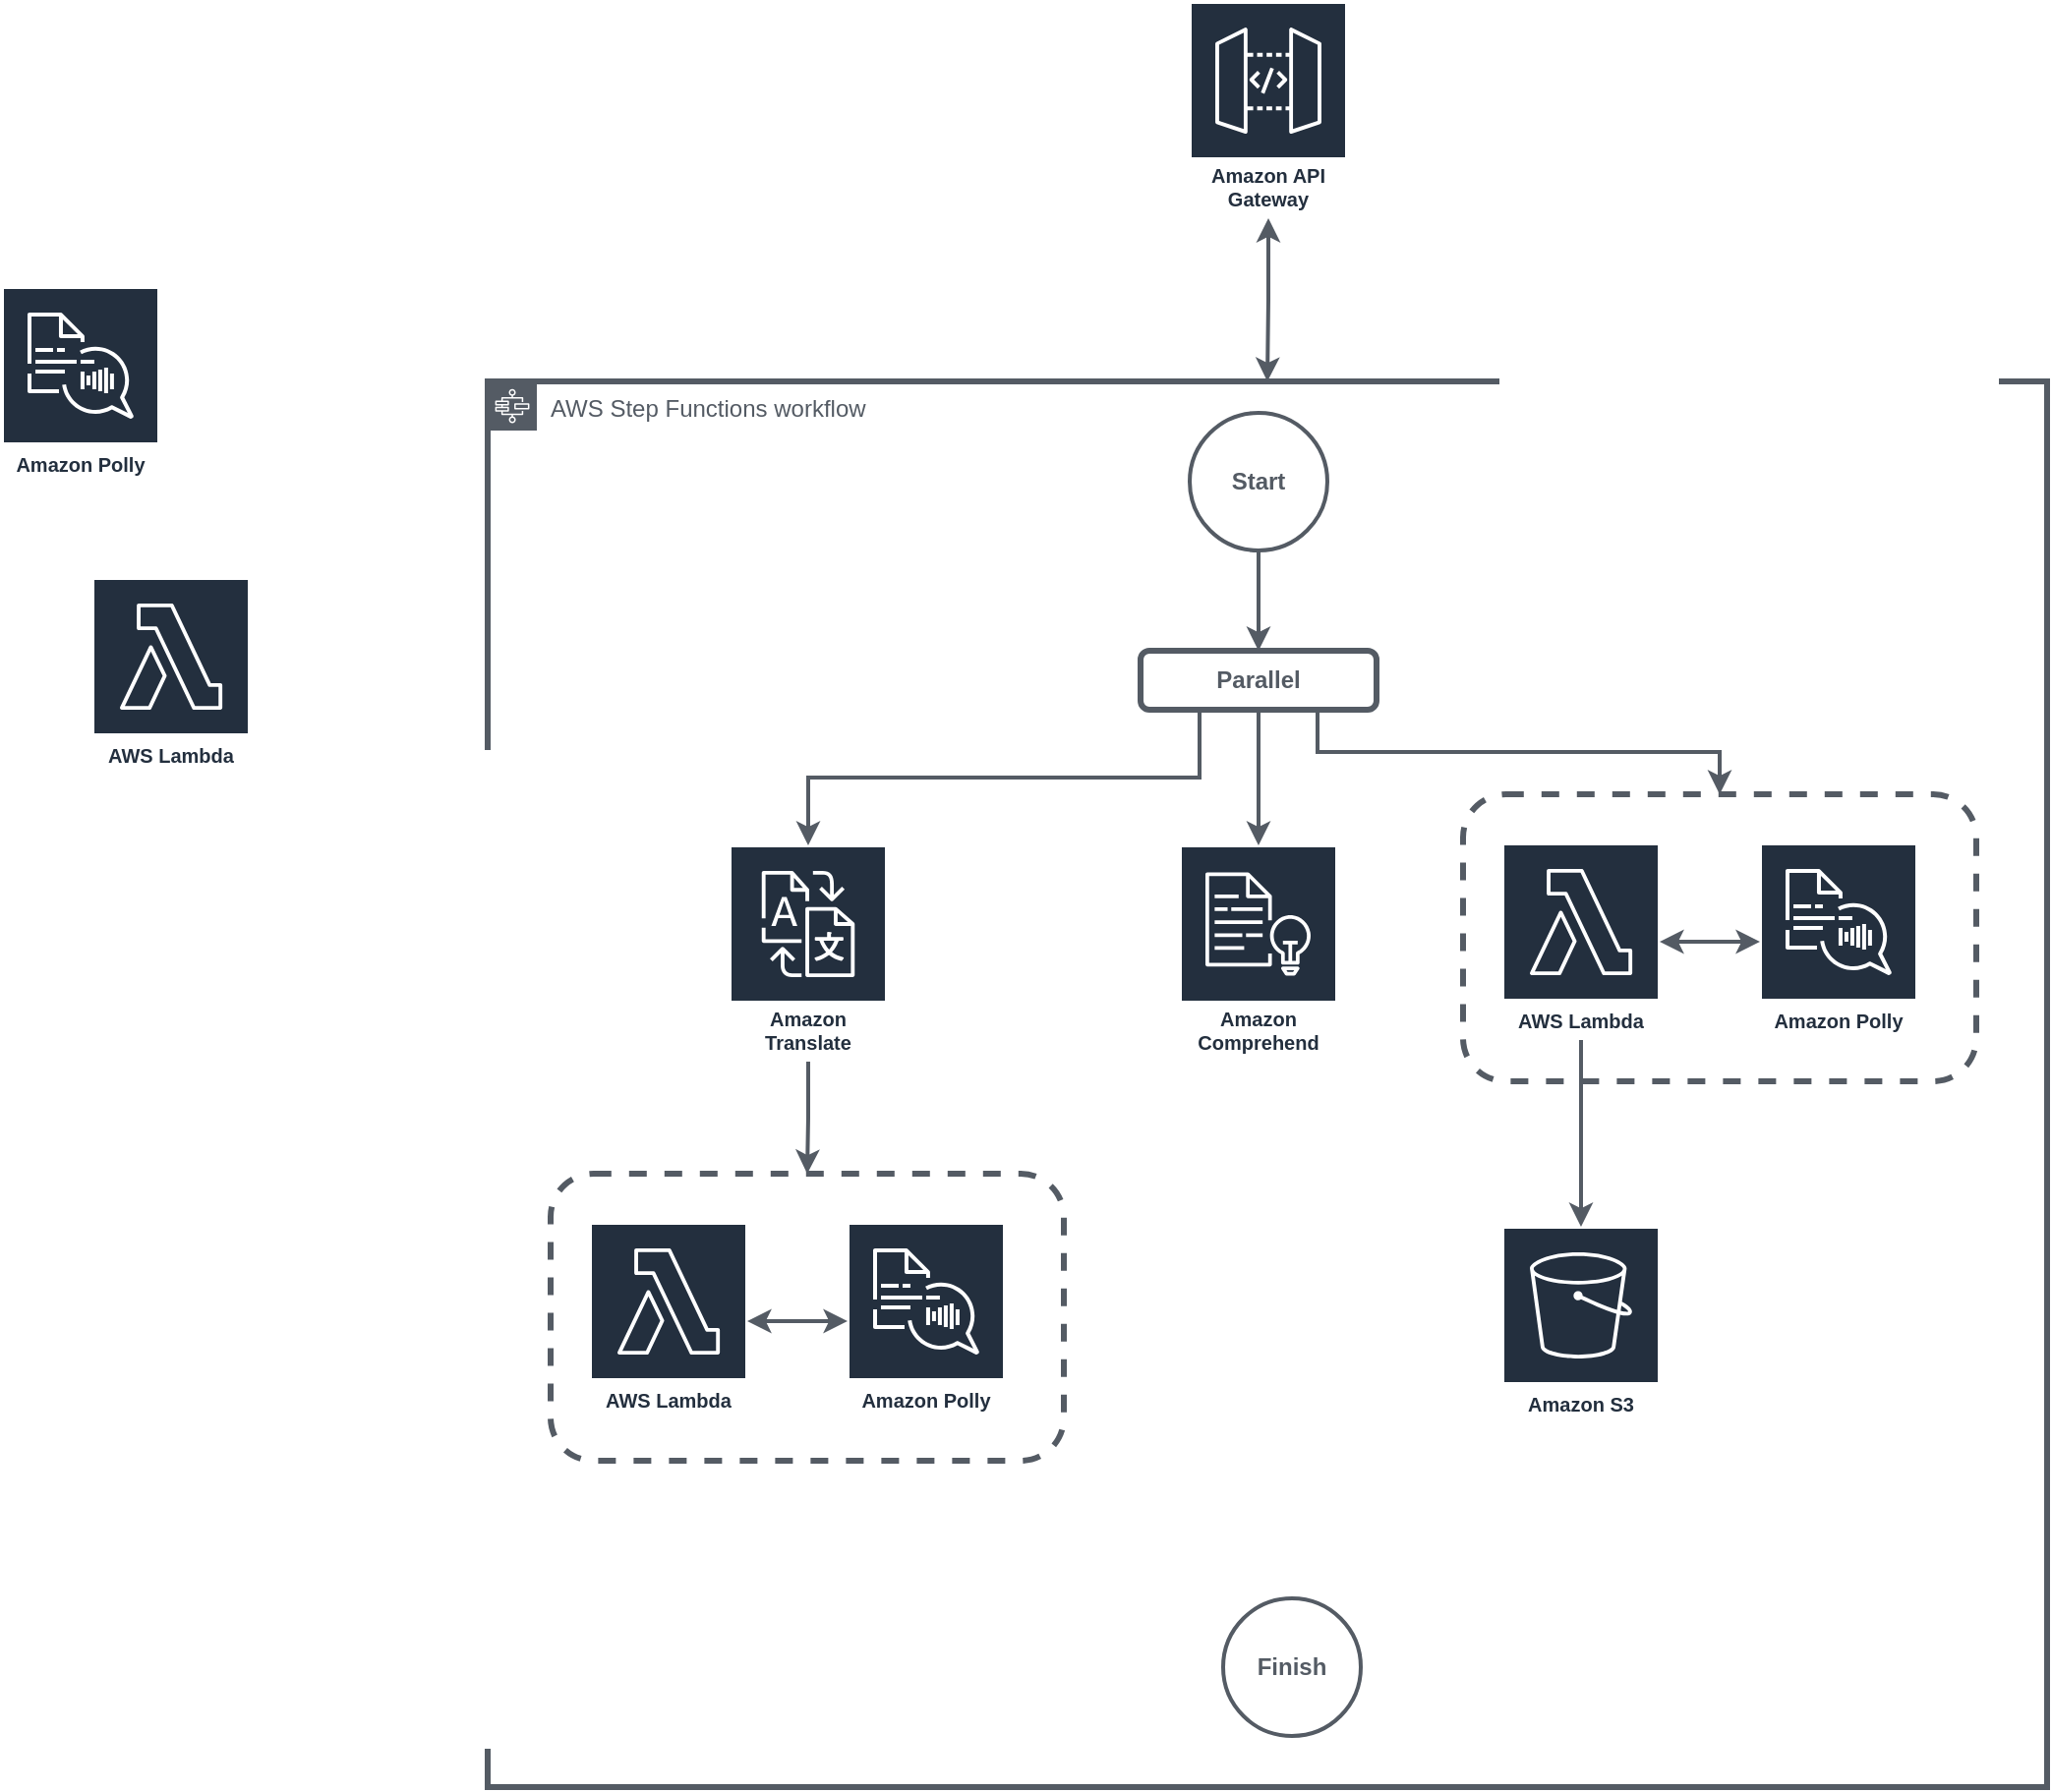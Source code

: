 <mxfile version="17.1.2" type="device" pages="2"><diagram id="D3xP5t1OKg4VK0DY-x2G" name="Page-1"><mxGraphModel dx="768" dy="1916" grid="1" gridSize="1" guides="1" tooltips="1" connect="1" arrows="1" fold="1" page="1" pageScale="1" pageWidth="827" pageHeight="1169" math="0" shadow="0"><root><mxCell id="0"/><mxCell id="1" parent="0"/><mxCell id="g0gA3WvQRpQGNIAMNPIb-10" value="AWS Step Functions workflow" style="sketch=0;outlineConnect=0;gradientColor=none;html=1;whiteSpace=wrap;fontSize=12;fontStyle=0;shape=mxgraph.aws4.group;grIcon=mxgraph.aws4.group_aws_step_functions_workflow;strokeColor=#545B64;fillColor=none;verticalAlign=top;align=left;spacingLeft=30;fontColor=#545B64;dashed=0;strokeWidth=3;" parent="1" vertex="1"><mxGeometry x="324" y="113" width="793" height="715" as="geometry"/></mxCell><mxCell id="g0gA3WvQRpQGNIAMNPIb-18" style="edgeStyle=orthogonalEdgeStyle;rounded=0;orthogonalLoop=1;jettySize=auto;html=1;fontColor=#545B64;startArrow=classic;startFill=1;strokeColor=#545B64;strokeWidth=2;" parent="1" source="g0gA3WvQRpQGNIAMNPIb-1" target="g0gA3WvQRpQGNIAMNPIb-10" edge="1"><mxGeometry relative="1" as="geometry"/></mxCell><mxCell id="g0gA3WvQRpQGNIAMNPIb-1" value="Amazon API Gateway" style="sketch=0;outlineConnect=0;fontColor=#232F3E;gradientColor=none;strokeColor=#ffffff;fillColor=#232F3E;dashed=0;verticalLabelPosition=middle;verticalAlign=bottom;align=center;html=1;whiteSpace=wrap;fontSize=10;fontStyle=1;spacing=3;shape=mxgraph.aws4.productIcon;prIcon=mxgraph.aws4.api_gateway;" parent="1" vertex="1"><mxGeometry x="681" y="-80" width="80" height="110" as="geometry"/></mxCell><mxCell id="g0gA3WvQRpQGNIAMNPIb-5" value="AWS Lambda" style="sketch=0;outlineConnect=0;fontColor=#232F3E;gradientColor=none;strokeColor=#ffffff;fillColor=#232F3E;dashed=0;verticalLabelPosition=middle;verticalAlign=bottom;align=center;html=1;whiteSpace=wrap;fontSize=10;fontStyle=1;spacing=3;shape=mxgraph.aws4.productIcon;prIcon=mxgraph.aws4.lambda;" parent="1" vertex="1"><mxGeometry x="123" y="213" width="80" height="100" as="geometry"/></mxCell><mxCell id="g0gA3WvQRpQGNIAMNPIb-6" value="Amazon Comprehend" style="sketch=0;outlineConnect=0;fontColor=#232F3E;gradientColor=none;strokeColor=#ffffff;fillColor=#232F3E;dashed=0;verticalLabelPosition=middle;verticalAlign=bottom;align=center;html=1;whiteSpace=wrap;fontSize=10;fontStyle=1;spacing=3;shape=mxgraph.aws4.productIcon;prIcon=mxgraph.aws4.comprehend;" parent="1" vertex="1"><mxGeometry x="676" y="349" width="80" height="110" as="geometry"/></mxCell><mxCell id="g0gA3WvQRpQGNIAMNPIb-7" value="Amazon Polly" style="sketch=0;outlineConnect=0;fontColor=#232F3E;gradientColor=none;strokeColor=#ffffff;fillColor=#232F3E;dashed=0;verticalLabelPosition=middle;verticalAlign=bottom;align=center;html=1;whiteSpace=wrap;fontSize=10;fontStyle=1;spacing=3;shape=mxgraph.aws4.productIcon;prIcon=mxgraph.aws4.polly;" parent="1" vertex="1"><mxGeometry x="77" y="65" width="80" height="100" as="geometry"/></mxCell><mxCell id="g0gA3WvQRpQGNIAMNPIb-30" style="edgeStyle=orthogonalEdgeStyle;rounded=0;orthogonalLoop=1;jettySize=auto;html=1;fontColor=#545B64;startArrow=none;startFill=0;strokeColor=#545B64;strokeWidth=2;" parent="1" source="g0gA3WvQRpQGNIAMNPIb-8" target="g0gA3WvQRpQGNIAMNPIb-25" edge="1"><mxGeometry relative="1" as="geometry"/></mxCell><mxCell id="g0gA3WvQRpQGNIAMNPIb-8" value="Amazon Translate" style="sketch=0;outlineConnect=0;fontColor=#232F3E;gradientColor=none;strokeColor=#ffffff;fillColor=#232F3E;dashed=0;verticalLabelPosition=middle;verticalAlign=bottom;align=center;html=1;whiteSpace=wrap;fontSize=10;fontStyle=1;spacing=3;shape=mxgraph.aws4.productIcon;prIcon=mxgraph.aws4.translate;" parent="1" vertex="1"><mxGeometry x="447" y="349" width="80" height="110" as="geometry"/></mxCell><mxCell id="g0gA3WvQRpQGNIAMNPIb-9" value="Amazon S3" style="sketch=0;outlineConnect=0;fontColor=#232F3E;gradientColor=none;strokeColor=#ffffff;fillColor=#232F3E;dashed=0;verticalLabelPosition=middle;verticalAlign=bottom;align=center;html=1;whiteSpace=wrap;fontSize=10;fontStyle=1;spacing=3;shape=mxgraph.aws4.productIcon;prIcon=mxgraph.aws4.s3;" parent="1" vertex="1"><mxGeometry x="840" y="543" width="80" height="100" as="geometry"/></mxCell><mxCell id="g0gA3WvQRpQGNIAMNPIb-14" style="edgeStyle=orthogonalEdgeStyle;rounded=0;orthogonalLoop=1;jettySize=auto;html=1;fontColor=#545B64;strokeWidth=2;strokeColor=#545B64;" parent="1" source="g0gA3WvQRpQGNIAMNPIb-3" target="g0gA3WvQRpQGNIAMNPIb-13" edge="1"><mxGeometry relative="1" as="geometry"/></mxCell><mxCell id="g0gA3WvQRpQGNIAMNPIb-3" value="Start" style="strokeWidth=2;html=1;shape=mxgraph.flowchart.start_2;whiteSpace=wrap;strokeColor=#545B64;fontColor=#545B64;fontStyle=1" parent="1" vertex="1"><mxGeometry x="681" y="129" width="70" height="70" as="geometry"/></mxCell><mxCell id="g0gA3WvQRpQGNIAMNPIb-4" value="Finish" style="strokeWidth=2;html=1;shape=mxgraph.flowchart.start_2;whiteSpace=wrap;strokeColor=#545B64;fontColor=#545B64;fontStyle=1" parent="1" vertex="1"><mxGeometry x="698" y="732" width="70" height="70" as="geometry"/></mxCell><mxCell id="g0gA3WvQRpQGNIAMNPIb-22" style="edgeStyle=orthogonalEdgeStyle;rounded=0;orthogonalLoop=1;jettySize=auto;html=1;exitX=0.75;exitY=1;exitDx=0;exitDy=0;entryX=0.5;entryY=0;entryDx=0;entryDy=0;fontColor=#545B64;startArrow=none;startFill=0;strokeColor=#545B64;strokeWidth=2;" parent="1" source="g0gA3WvQRpQGNIAMNPIb-13" target="g0gA3WvQRpQGNIAMNPIb-19" edge="1"><mxGeometry relative="1" as="geometry"/></mxCell><mxCell id="g0gA3WvQRpQGNIAMNPIb-23" style="edgeStyle=orthogonalEdgeStyle;rounded=0;orthogonalLoop=1;jettySize=auto;html=1;exitX=0.25;exitY=1;exitDx=0;exitDy=0;fontColor=#545B64;startArrow=none;startFill=0;strokeColor=#545B64;strokeWidth=2;" parent="1" source="g0gA3WvQRpQGNIAMNPIb-13" target="g0gA3WvQRpQGNIAMNPIb-8" edge="1"><mxGeometry relative="1" as="geometry"/></mxCell><mxCell id="g0gA3WvQRpQGNIAMNPIb-29" style="edgeStyle=orthogonalEdgeStyle;rounded=0;orthogonalLoop=1;jettySize=auto;html=1;exitX=0.5;exitY=1;exitDx=0;exitDy=0;fontColor=#545B64;startArrow=none;startFill=0;strokeColor=#545B64;strokeWidth=2;" parent="1" source="g0gA3WvQRpQGNIAMNPIb-13" target="g0gA3WvQRpQGNIAMNPIb-6" edge="1"><mxGeometry relative="1" as="geometry"/></mxCell><mxCell id="g0gA3WvQRpQGNIAMNPIb-13" value="Parallel" style="rounded=1;whiteSpace=wrap;html=1;fontColor=#545B64;strokeColor=#545B64;strokeWidth=3;fontStyle=1" parent="1" vertex="1"><mxGeometry x="656" y="250" width="120" height="30" as="geometry"/></mxCell><mxCell id="g0gA3WvQRpQGNIAMNPIb-20" value="" style="group" parent="1" vertex="1" connectable="0"><mxGeometry x="820" y="323" width="261" height="146" as="geometry"/></mxCell><mxCell id="g0gA3WvQRpQGNIAMNPIb-19" value="" style="rounded=1;whiteSpace=wrap;html=1;fontColor=#545B64;strokeColor=#545B64;strokeWidth=3;dashed=1;fillColor=none;" parent="g0gA3WvQRpQGNIAMNPIb-20" vertex="1"><mxGeometry width="261" height="146" as="geometry"/></mxCell><mxCell id="g0gA3WvQRpQGNIAMNPIb-15" value="AWS Lambda" style="sketch=0;outlineConnect=0;fontColor=#232F3E;gradientColor=none;strokeColor=#ffffff;fillColor=#232F3E;dashed=0;verticalLabelPosition=middle;verticalAlign=bottom;align=center;html=1;whiteSpace=wrap;fontSize=10;fontStyle=1;spacing=3;shape=mxgraph.aws4.productIcon;prIcon=mxgraph.aws4.lambda;" parent="g0gA3WvQRpQGNIAMNPIb-20" vertex="1"><mxGeometry x="20" y="25" width="80" height="100" as="geometry"/></mxCell><mxCell id="g0gA3WvQRpQGNIAMNPIb-16" value="Amazon Polly" style="sketch=0;outlineConnect=0;fontColor=#232F3E;gradientColor=none;strokeColor=#ffffff;fillColor=#232F3E;dashed=0;verticalLabelPosition=middle;verticalAlign=bottom;align=center;html=1;whiteSpace=wrap;fontSize=10;fontStyle=1;spacing=3;shape=mxgraph.aws4.productIcon;prIcon=mxgraph.aws4.polly;" parent="g0gA3WvQRpQGNIAMNPIb-20" vertex="1"><mxGeometry x="151" y="25" width="80" height="100" as="geometry"/></mxCell><mxCell id="g0gA3WvQRpQGNIAMNPIb-17" style="edgeStyle=orthogonalEdgeStyle;rounded=0;orthogonalLoop=1;jettySize=auto;html=1;fontColor=#545B64;strokeWidth=2;startArrow=classic;startFill=1;strokeColor=#545B64;" parent="g0gA3WvQRpQGNIAMNPIb-20" source="g0gA3WvQRpQGNIAMNPIb-15" target="g0gA3WvQRpQGNIAMNPIb-16" edge="1"><mxGeometry relative="1" as="geometry"/></mxCell><mxCell id="g0gA3WvQRpQGNIAMNPIb-21" style="edgeStyle=orthogonalEdgeStyle;rounded=0;orthogonalLoop=1;jettySize=auto;html=1;fontColor=#545B64;startArrow=none;startFill=0;strokeColor=#545B64;strokeWidth=2;" parent="1" source="g0gA3WvQRpQGNIAMNPIb-15" target="g0gA3WvQRpQGNIAMNPIb-9" edge="1"><mxGeometry relative="1" as="geometry"/></mxCell><mxCell id="g0gA3WvQRpQGNIAMNPIb-24" value="" style="group" parent="1" vertex="1" connectable="0"><mxGeometry x="356" y="516" width="261" height="146" as="geometry"/></mxCell><mxCell id="g0gA3WvQRpQGNIAMNPIb-25" value="" style="rounded=1;whiteSpace=wrap;html=1;fontColor=#545B64;strokeColor=#545B64;strokeWidth=3;dashed=1;fillColor=none;" parent="g0gA3WvQRpQGNIAMNPIb-24" vertex="1"><mxGeometry width="261" height="146" as="geometry"/></mxCell><mxCell id="g0gA3WvQRpQGNIAMNPIb-26" value="AWS Lambda" style="sketch=0;outlineConnect=0;fontColor=#232F3E;gradientColor=none;strokeColor=#ffffff;fillColor=#232F3E;dashed=0;verticalLabelPosition=middle;verticalAlign=bottom;align=center;html=1;whiteSpace=wrap;fontSize=10;fontStyle=1;spacing=3;shape=mxgraph.aws4.productIcon;prIcon=mxgraph.aws4.lambda;" parent="g0gA3WvQRpQGNIAMNPIb-24" vertex="1"><mxGeometry x="20" y="25" width="80" height="100" as="geometry"/></mxCell><mxCell id="g0gA3WvQRpQGNIAMNPIb-27" value="Amazon Polly" style="sketch=0;outlineConnect=0;fontColor=#232F3E;gradientColor=none;strokeColor=#ffffff;fillColor=#232F3E;dashed=0;verticalLabelPosition=middle;verticalAlign=bottom;align=center;html=1;whiteSpace=wrap;fontSize=10;fontStyle=1;spacing=3;shape=mxgraph.aws4.productIcon;prIcon=mxgraph.aws4.polly;" parent="g0gA3WvQRpQGNIAMNPIb-24" vertex="1"><mxGeometry x="151" y="25" width="80" height="100" as="geometry"/></mxCell><mxCell id="g0gA3WvQRpQGNIAMNPIb-28" style="edgeStyle=orthogonalEdgeStyle;rounded=0;orthogonalLoop=1;jettySize=auto;html=1;fontColor=#545B64;strokeWidth=2;startArrow=classic;startFill=1;strokeColor=#545B64;" parent="g0gA3WvQRpQGNIAMNPIb-24" source="g0gA3WvQRpQGNIAMNPIb-26" target="g0gA3WvQRpQGNIAMNPIb-27" edge="1"><mxGeometry relative="1" as="geometry"/></mxCell></root></mxGraphModel></diagram><diagram id="-jf9fnZZ94zQGpDgfJGF" name="Page-2"><mxGraphModel dx="768" dy="1916" grid="1" gridSize="1" guides="1" tooltips="1" connect="1" arrows="1" fold="1" page="1" pageScale="1" pageWidth="827" pageHeight="1169" math="0" shadow="0"><root><mxCell id="NISVolgA8WrBcbZbeg0l-0"/><mxCell id="NISVolgA8WrBcbZbeg0l-1" parent="NISVolgA8WrBcbZbeg0l-0"/><mxCell id="ZW5nyTBG5-YljVDqgFLT-1" style="edgeStyle=orthogonalEdgeStyle;rounded=0;orthogonalLoop=1;jettySize=auto;html=1;strokeWidth=3;strokeColor=#545B64;" parent="NISVolgA8WrBcbZbeg0l-1" edge="1"><mxGeometry relative="1" as="geometry"><mxPoint x="409" y="-979" as="sourcePoint"/><mxPoint x="409" y="-873" as="targetPoint"/></mxGeometry></mxCell><mxCell id="MMlPnWZL2z939HlC-tiO-2" style="edgeStyle=orthogonalEdgeStyle;rounded=0;orthogonalLoop=1;jettySize=auto;html=1;startArrow=classic;startFill=1;strokeWidth=3;strokeColor=#545B64;" edge="1" parent="NISVolgA8WrBcbZbeg0l-1" source="MMlPnWZL2z939HlC-tiO-0" target="MMlPnWZL2z939HlC-tiO-1"><mxGeometry relative="1" as="geometry"/></mxCell><mxCell id="MMlPnWZL2z939HlC-tiO-0" value="AWS Lambda" style="sketch=0;outlineConnect=0;fontColor=#232F3E;gradientColor=none;strokeColor=#ffffff;fillColor=#232F3E;dashed=0;verticalLabelPosition=middle;verticalAlign=bottom;align=center;html=1;whiteSpace=wrap;fontSize=10;fontStyle=1;spacing=3;shape=mxgraph.aws4.productIcon;prIcon=mxgraph.aws4.lambda;" vertex="1" parent="NISVolgA8WrBcbZbeg0l-1"><mxGeometry x="253" y="-818" width="80" height="100" as="geometry"/></mxCell><mxCell id="MMlPnWZL2z939HlC-tiO-1" value="Amazon Comprehend" style="sketch=0;outlineConnect=0;fontColor=#232F3E;gradientColor=none;strokeColor=#ffffff;fillColor=#232F3E;dashed=0;verticalLabelPosition=middle;verticalAlign=bottom;align=center;html=1;whiteSpace=wrap;fontSize=10;fontStyle=1;spacing=3;shape=mxgraph.aws4.productIcon;prIcon=mxgraph.aws4.comprehend;" vertex="1" parent="NISVolgA8WrBcbZbeg0l-1"><mxGeometry x="447" y="-823" width="80" height="110" as="geometry"/></mxCell></root></mxGraphModel></diagram></mxfile>